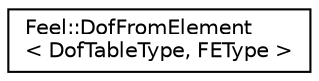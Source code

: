 digraph "Graphical Class Hierarchy"
{
 // LATEX_PDF_SIZE
  edge [fontname="Helvetica",fontsize="10",labelfontname="Helvetica",labelfontsize="10"];
  node [fontname="Helvetica",fontsize="10",shape=record];
  rankdir="LR";
  Node0 [label="Feel::DofFromElement\l\< DofTableType, FEType \>",height=0.2,width=0.4,color="black", fillcolor="white", style="filled",URL="$classFeel_1_1DofFromElement.html",tooltip="local dof contribution from an element"];
}
